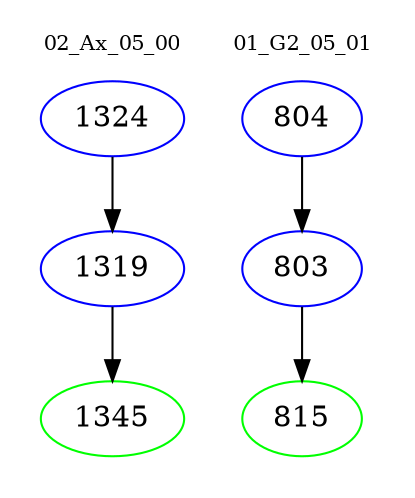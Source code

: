 digraph{
subgraph cluster_0 {
color = white
label = "02_Ax_05_00";
fontsize=10;
T0_1324 [label="1324", color="blue"]
T0_1324 -> T0_1319 [color="black"]
T0_1319 [label="1319", color="blue"]
T0_1319 -> T0_1345 [color="black"]
T0_1345 [label="1345", color="green"]
}
subgraph cluster_1 {
color = white
label = "01_G2_05_01";
fontsize=10;
T1_804 [label="804", color="blue"]
T1_804 -> T1_803 [color="black"]
T1_803 [label="803", color="blue"]
T1_803 -> T1_815 [color="black"]
T1_815 [label="815", color="green"]
}
}
